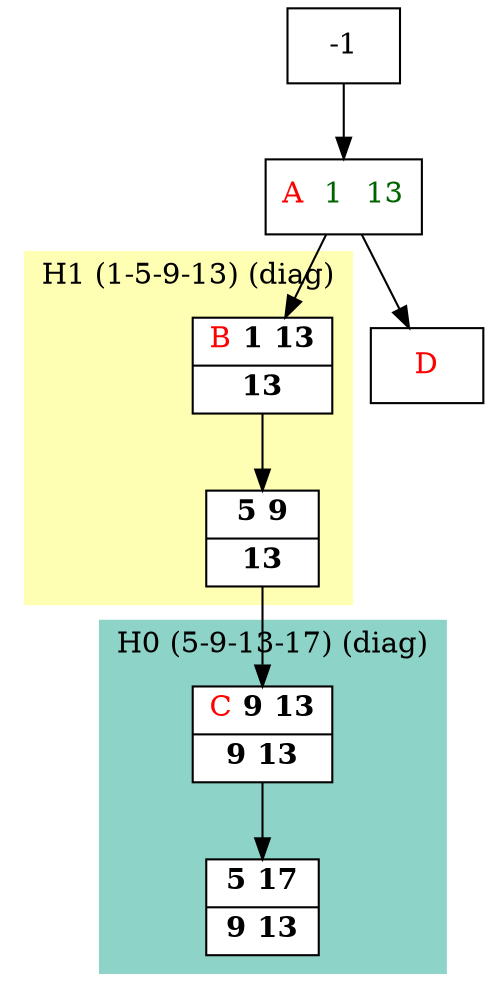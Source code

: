 digraph G {
    node [shape=box];
    subgraph cluster0 {
        node [style=filled,fillcolor=white];
        labeljust="l";
        style=filled;
        color="#8DD3C7";
        H0_0 -> H0_5;
        label="H0 (5-9-13-17) (diag)";
    }
    subgraph cluster1 {
        node [style=filled,fillcolor=white];
        labeljust="l";
        style=filled;
        color="#FFFFB3";
        H1_0 -> H1_7;
        label="H1 (1-5-9-13) (diag)";
    }
     1 [shape=record,label= <{  <FONT COLOR="RED">A</FONT>  <FONT COLOR="DARKGREEN">1</FONT>  <FONT COLOR="DARKGREEN">13</FONT>}> ];
     -1  ->  1;
     H1_0 [shape=record,label= <{  <FONT COLOR="RED">B</FONT> <b>1</b> <b>13</b>|  <b>13</b>}> ];
     1  ->  H1_0;
     H1_7 [shape=record,label= <{ <b>5</b> <b>9</b>|  <b>13</b>}> ];
     H0_0 [shape=record,label= <{  <FONT COLOR="RED">C</FONT> <b>9</b> <b>13</b>|  <b>9</b> <b>13</b>}> ];
     H1_7  ->  H0_0;
     H0_5 [shape=record,label= <{ <b>5</b> <b>17</b>|  <b>9</b> <b>13</b>}> ];
     _1 [shape=record,label= <{  <FONT COLOR="RED">D</FONT>}> ];
     1  ->  _1;
}

